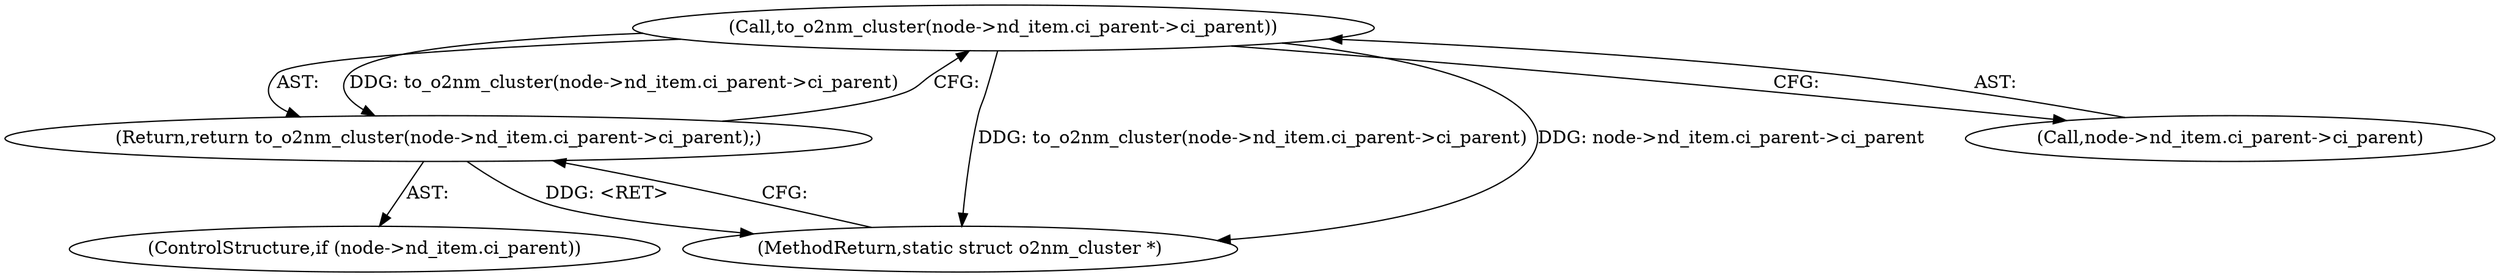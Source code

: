 digraph "0_linux_853bc26a7ea39e354b9f8889ae7ad1492ffa28d2_2@pointer" {
"1000111" [label="(Call,to_o2nm_cluster(node->nd_item.ci_parent->ci_parent))"];
"1000110" [label="(Return,return to_o2nm_cluster(node->nd_item.ci_parent->ci_parent);)"];
"1000122" [label="(MethodReturn,static struct o2nm_cluster *)"];
"1000112" [label="(Call,node->nd_item.ci_parent->ci_parent)"];
"1000111" [label="(Call,to_o2nm_cluster(node->nd_item.ci_parent->ci_parent))"];
"1000110" [label="(Return,return to_o2nm_cluster(node->nd_item.ci_parent->ci_parent);)"];
"1000104" [label="(ControlStructure,if (node->nd_item.ci_parent))"];
"1000111" -> "1000110"  [label="AST: "];
"1000111" -> "1000112"  [label="CFG: "];
"1000112" -> "1000111"  [label="AST: "];
"1000110" -> "1000111"  [label="CFG: "];
"1000111" -> "1000122"  [label="DDG: to_o2nm_cluster(node->nd_item.ci_parent->ci_parent)"];
"1000111" -> "1000122"  [label="DDG: node->nd_item.ci_parent->ci_parent"];
"1000111" -> "1000110"  [label="DDG: to_o2nm_cluster(node->nd_item.ci_parent->ci_parent)"];
"1000110" -> "1000104"  [label="AST: "];
"1000122" -> "1000110"  [label="CFG: "];
"1000110" -> "1000122"  [label="DDG: <RET>"];
}
